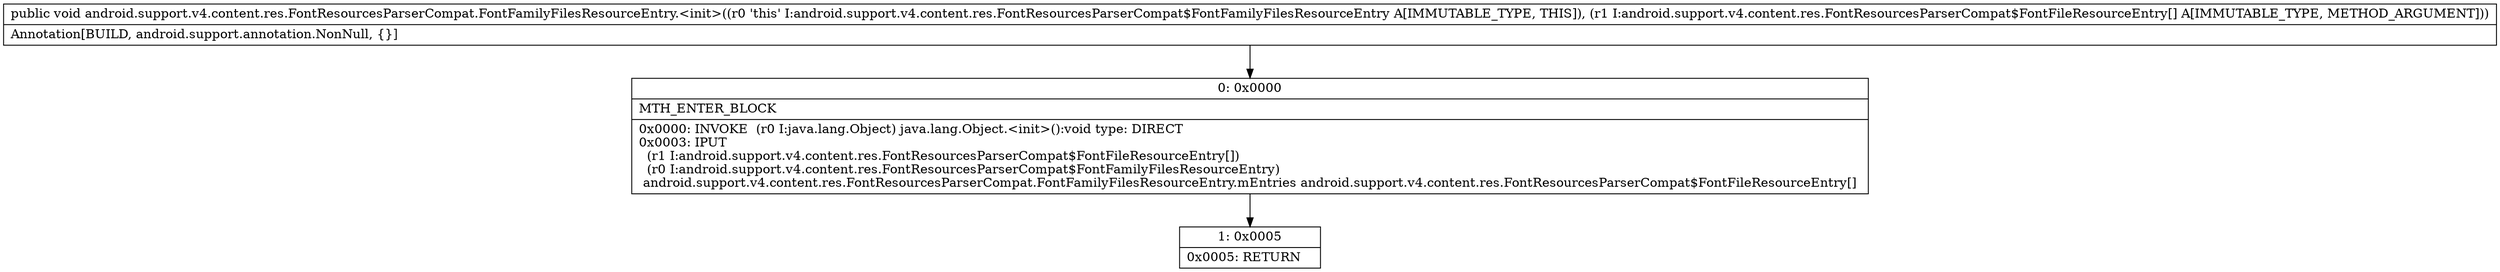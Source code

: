 digraph "CFG forandroid.support.v4.content.res.FontResourcesParserCompat.FontFamilyFilesResourceEntry.\<init\>([Landroid\/support\/v4\/content\/res\/FontResourcesParserCompat$FontFileResourceEntry;)V" {
Node_0 [shape=record,label="{0\:\ 0x0000|MTH_ENTER_BLOCK\l|0x0000: INVOKE  (r0 I:java.lang.Object) java.lang.Object.\<init\>():void type: DIRECT \l0x0003: IPUT  \l  (r1 I:android.support.v4.content.res.FontResourcesParserCompat$FontFileResourceEntry[])\l  (r0 I:android.support.v4.content.res.FontResourcesParserCompat$FontFamilyFilesResourceEntry)\l android.support.v4.content.res.FontResourcesParserCompat.FontFamilyFilesResourceEntry.mEntries android.support.v4.content.res.FontResourcesParserCompat$FontFileResourceEntry[] \l}"];
Node_1 [shape=record,label="{1\:\ 0x0005|0x0005: RETURN   \l}"];
MethodNode[shape=record,label="{public void android.support.v4.content.res.FontResourcesParserCompat.FontFamilyFilesResourceEntry.\<init\>((r0 'this' I:android.support.v4.content.res.FontResourcesParserCompat$FontFamilyFilesResourceEntry A[IMMUTABLE_TYPE, THIS]), (r1 I:android.support.v4.content.res.FontResourcesParserCompat$FontFileResourceEntry[] A[IMMUTABLE_TYPE, METHOD_ARGUMENT]))  | Annotation[BUILD, android.support.annotation.NonNull, \{\}]\l}"];
MethodNode -> Node_0;
Node_0 -> Node_1;
}

